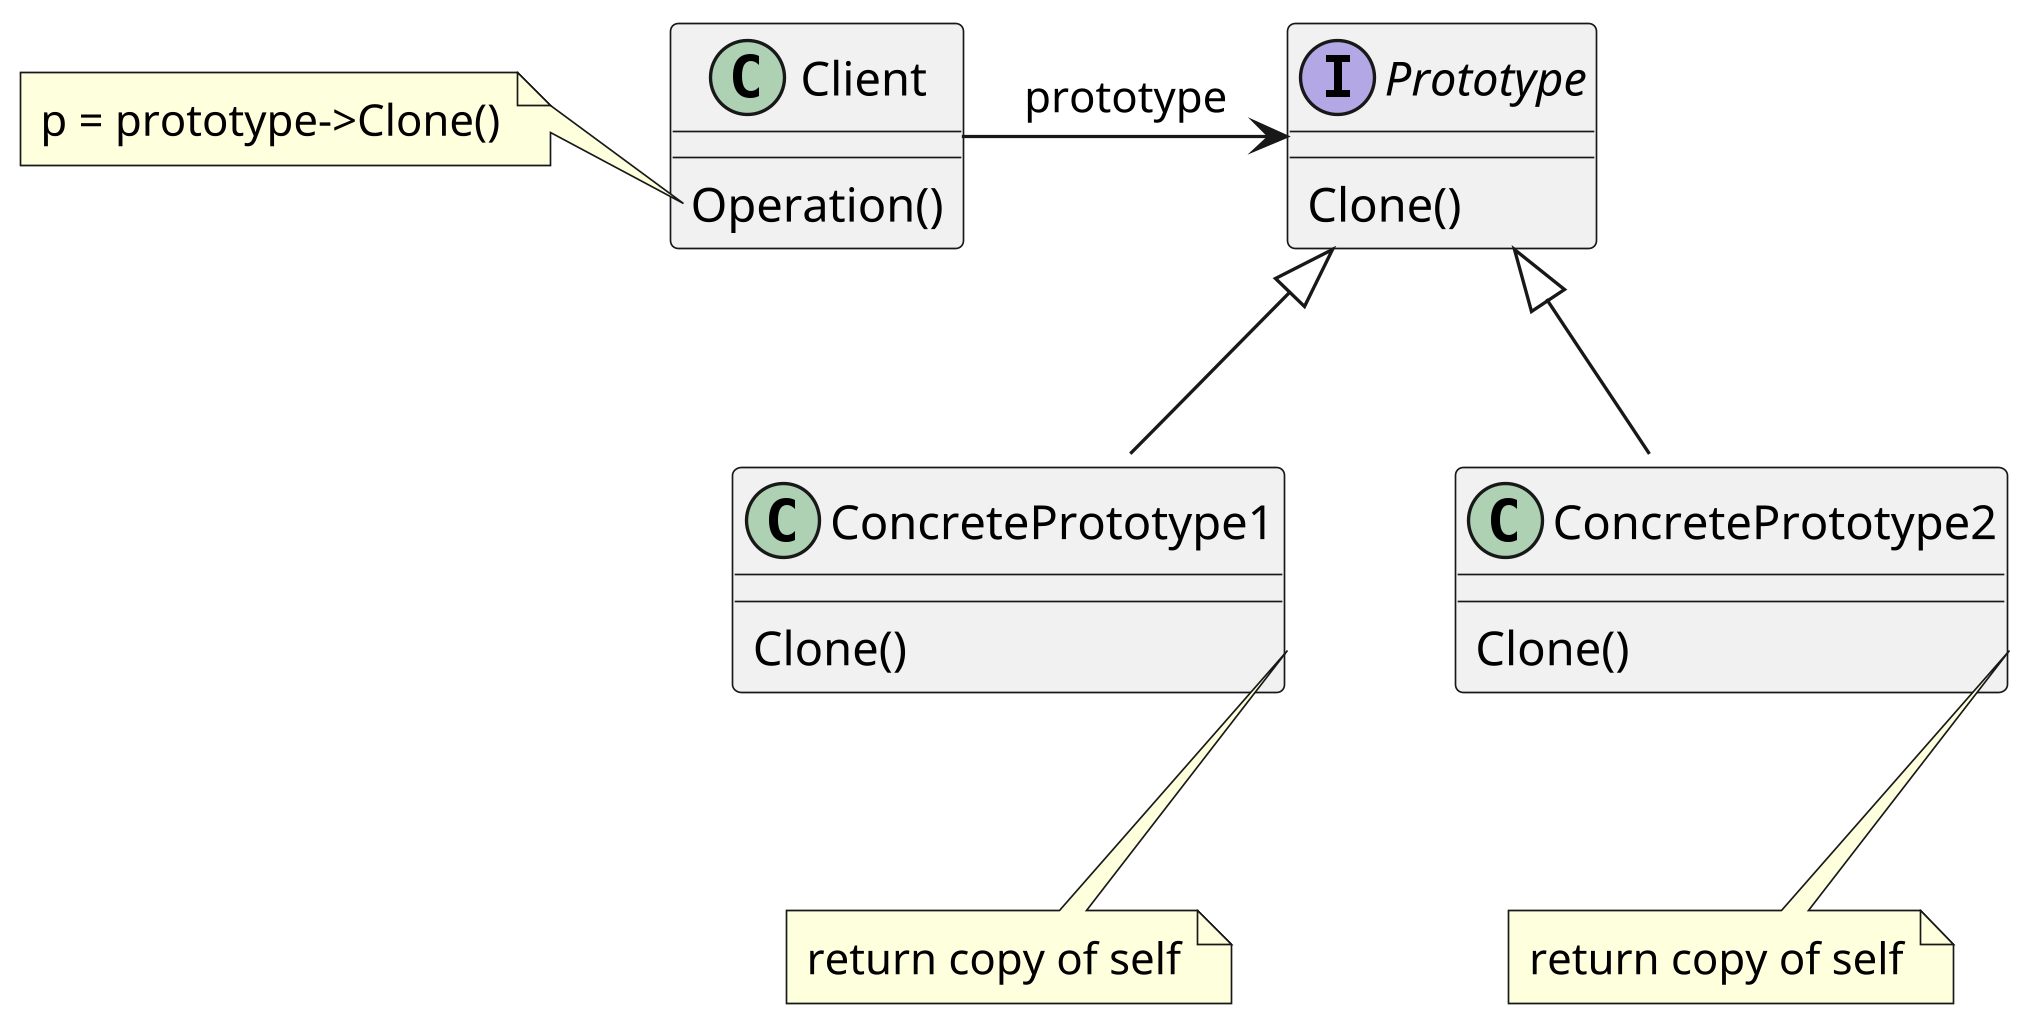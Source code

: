 @startuml Prototype
scale 1024 height
interface Prototype {
  Clone()
}
class Client {
  Operation()
}

class ConcretePrototype1 {
  Clone()
}
class ConcretePrototype2 {
  Clone()
}

note as N1
  return copy of self
end note

note as N2
  return copy of self
end note


note left of Client::Operation
  p = prototype->Clone()
end note

Prototype <|-- ConcretePrototype1
Prototype <|-- ConcretePrototype2
ConcretePrototype1::Clone --> N1
ConcretePrototype2::Clone --> N2
Client -> Prototype : prototype
@enduml